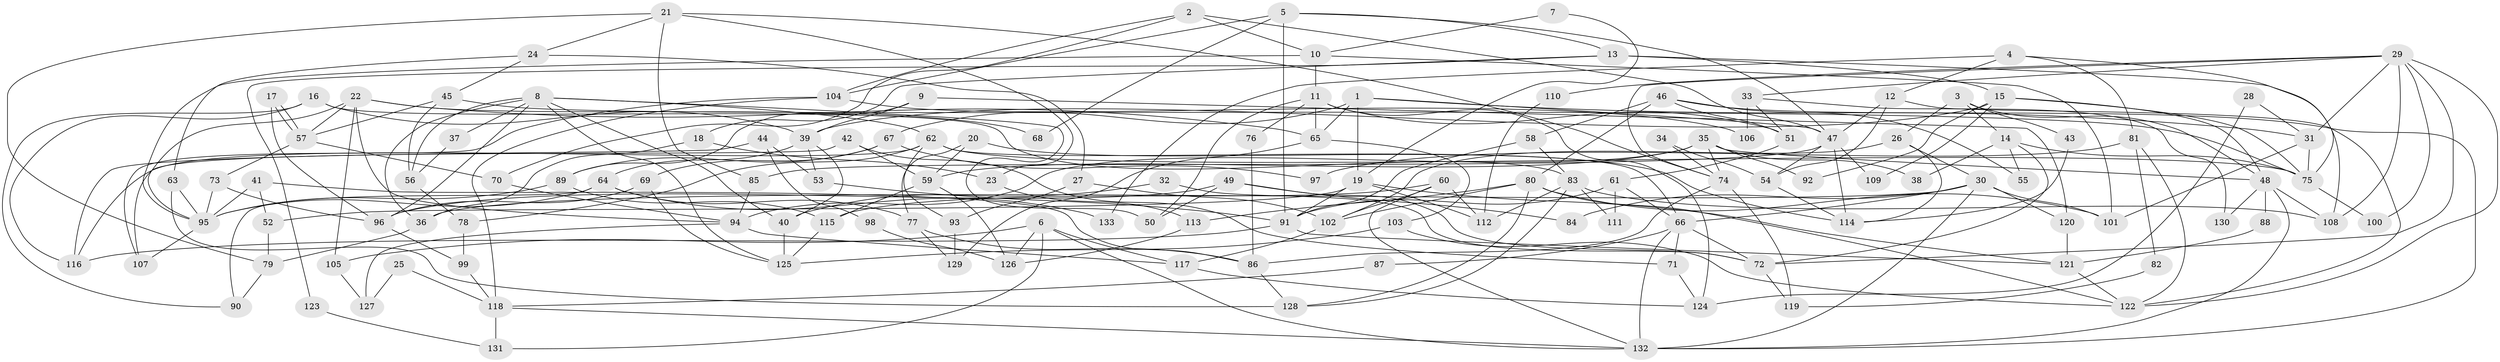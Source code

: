 // Generated by graph-tools (version 1.1) at 2025/14/03/09/25 04:14:59]
// undirected, 133 vertices, 266 edges
graph export_dot {
graph [start="1"]
  node [color=gray90,style=filled];
  1;
  2;
  3;
  4;
  5;
  6;
  7;
  8;
  9;
  10;
  11;
  12;
  13;
  14;
  15;
  16;
  17;
  18;
  19;
  20;
  21;
  22;
  23;
  24;
  25;
  26;
  27;
  28;
  29;
  30;
  31;
  32;
  33;
  34;
  35;
  36;
  37;
  38;
  39;
  40;
  41;
  42;
  43;
  44;
  45;
  46;
  47;
  48;
  49;
  50;
  51;
  52;
  53;
  54;
  55;
  56;
  57;
  58;
  59;
  60;
  61;
  62;
  63;
  64;
  65;
  66;
  67;
  68;
  69;
  70;
  71;
  72;
  73;
  74;
  75;
  76;
  77;
  78;
  79;
  80;
  81;
  82;
  83;
  84;
  85;
  86;
  87;
  88;
  89;
  90;
  91;
  92;
  93;
  94;
  95;
  96;
  97;
  98;
  99;
  100;
  101;
  102;
  103;
  104;
  105;
  106;
  107;
  108;
  109;
  110;
  111;
  112;
  113;
  114;
  115;
  116;
  117;
  118;
  119;
  120;
  121;
  122;
  123;
  124;
  125;
  126;
  127;
  128;
  129;
  130;
  131;
  132;
  133;
  1 -- 47;
  1 -- 19;
  1 -- 31;
  1 -- 65;
  1 -- 67;
  2 -- 10;
  2 -- 47;
  2 -- 70;
  2 -- 104;
  3 -- 14;
  3 -- 48;
  3 -- 26;
  3 -- 43;
  4 -- 75;
  4 -- 12;
  4 -- 81;
  4 -- 133;
  5 -- 13;
  5 -- 91;
  5 -- 47;
  5 -- 68;
  5 -- 104;
  6 -- 126;
  6 -- 132;
  6 -- 105;
  6 -- 117;
  6 -- 131;
  7 -- 19;
  7 -- 10;
  8 -- 62;
  8 -- 96;
  8 -- 36;
  8 -- 37;
  8 -- 40;
  8 -- 50;
  8 -- 56;
  8 -- 125;
  9 -- 120;
  9 -- 89;
  9 -- 39;
  10 -- 95;
  10 -- 101;
  10 -- 11;
  11 -- 65;
  11 -- 50;
  11 -- 51;
  11 -- 76;
  11 -- 124;
  12 -- 54;
  12 -- 122;
  12 -- 47;
  13 -- 15;
  13 -- 108;
  13 -- 18;
  13 -- 123;
  14 -- 75;
  14 -- 72;
  14 -- 38;
  14 -- 55;
  15 -- 75;
  15 -- 39;
  15 -- 48;
  15 -- 92;
  15 -- 109;
  16 -- 116;
  16 -- 39;
  16 -- 83;
  16 -- 90;
  17 -- 96;
  17 -- 57;
  17 -- 57;
  18 -- 36;
  18 -- 23;
  19 -- 121;
  19 -- 52;
  19 -- 91;
  19 -- 112;
  20 -- 59;
  20 -- 77;
  20 -- 114;
  21 -- 24;
  21 -- 79;
  21 -- 23;
  21 -- 74;
  21 -- 85;
  22 -- 57;
  22 -- 94;
  22 -- 65;
  22 -- 68;
  22 -- 95;
  22 -- 105;
  23 -- 113;
  24 -- 63;
  24 -- 45;
  24 -- 27;
  25 -- 118;
  25 -- 127;
  26 -- 114;
  26 -- 30;
  26 -- 102;
  27 -- 102;
  27 -- 93;
  28 -- 124;
  28 -- 31;
  29 -- 31;
  29 -- 74;
  29 -- 33;
  29 -- 72;
  29 -- 100;
  29 -- 108;
  29 -- 110;
  29 -- 122;
  30 -- 66;
  30 -- 36;
  30 -- 84;
  30 -- 101;
  30 -- 120;
  30 -- 132;
  31 -- 101;
  31 -- 75;
  32 -- 72;
  32 -- 40;
  33 -- 51;
  33 -- 106;
  33 -- 130;
  34 -- 54;
  34 -- 74;
  35 -- 48;
  35 -- 94;
  35 -- 38;
  35 -- 59;
  35 -- 74;
  35 -- 92;
  36 -- 79;
  37 -- 56;
  39 -- 40;
  39 -- 53;
  39 -- 64;
  40 -- 125;
  41 -- 95;
  41 -- 86;
  41 -- 52;
  42 -- 71;
  42 -- 59;
  42 -- 107;
  43 -- 114;
  44 -- 53;
  44 -- 116;
  44 -- 98;
  45 -- 56;
  45 -- 75;
  45 -- 57;
  46 -- 80;
  46 -- 132;
  46 -- 51;
  46 -- 55;
  46 -- 58;
  47 -- 54;
  47 -- 85;
  47 -- 109;
  47 -- 114;
  48 -- 132;
  48 -- 88;
  48 -- 108;
  48 -- 130;
  49 -- 50;
  49 -- 72;
  49 -- 84;
  49 -- 96;
  51 -- 61;
  52 -- 79;
  53 -- 91;
  54 -- 114;
  56 -- 78;
  57 -- 70;
  57 -- 73;
  58 -- 83;
  58 -- 91;
  59 -- 115;
  59 -- 126;
  60 -- 102;
  60 -- 112;
  60 -- 115;
  60 -- 132;
  61 -- 91;
  61 -- 66;
  61 -- 111;
  62 -- 66;
  62 -- 93;
  62 -- 75;
  62 -- 78;
  62 -- 116;
  63 -- 95;
  63 -- 128;
  64 -- 95;
  64 -- 77;
  64 -- 90;
  64 -- 133;
  65 -- 103;
  65 -- 129;
  66 -- 132;
  66 -- 71;
  66 -- 72;
  66 -- 87;
  67 -- 89;
  67 -- 69;
  67 -- 97;
  69 -- 96;
  69 -- 125;
  70 -- 94;
  71 -- 124;
  72 -- 119;
  73 -- 95;
  73 -- 96;
  74 -- 86;
  74 -- 119;
  75 -- 100;
  76 -- 86;
  77 -- 86;
  77 -- 129;
  78 -- 99;
  79 -- 90;
  80 -- 122;
  80 -- 102;
  80 -- 101;
  80 -- 113;
  80 -- 128;
  81 -- 122;
  81 -- 82;
  81 -- 97;
  82 -- 119;
  83 -- 108;
  83 -- 111;
  83 -- 112;
  83 -- 128;
  85 -- 94;
  86 -- 128;
  87 -- 118;
  88 -- 121;
  89 -- 115;
  89 -- 95;
  91 -- 116;
  91 -- 121;
  93 -- 129;
  94 -- 117;
  94 -- 127;
  95 -- 107;
  96 -- 99;
  98 -- 126;
  99 -- 118;
  102 -- 117;
  103 -- 125;
  103 -- 122;
  104 -- 106;
  104 -- 107;
  104 -- 118;
  105 -- 127;
  110 -- 112;
  113 -- 126;
  115 -- 125;
  117 -- 124;
  118 -- 132;
  118 -- 131;
  120 -- 121;
  121 -- 122;
  123 -- 131;
}
